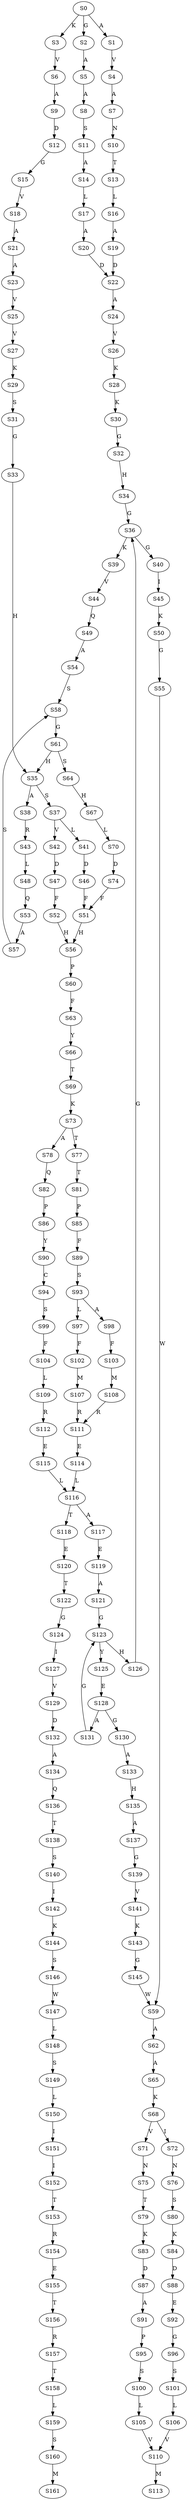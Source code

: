 strict digraph  {
	S0 -> S1 [ label = A ];
	S0 -> S2 [ label = G ];
	S0 -> S3 [ label = K ];
	S1 -> S4 [ label = V ];
	S2 -> S5 [ label = A ];
	S3 -> S6 [ label = V ];
	S4 -> S7 [ label = A ];
	S5 -> S8 [ label = A ];
	S6 -> S9 [ label = A ];
	S7 -> S10 [ label = N ];
	S8 -> S11 [ label = S ];
	S9 -> S12 [ label = D ];
	S10 -> S13 [ label = T ];
	S11 -> S14 [ label = A ];
	S12 -> S15 [ label = G ];
	S13 -> S16 [ label = L ];
	S14 -> S17 [ label = L ];
	S15 -> S18 [ label = V ];
	S16 -> S19 [ label = A ];
	S17 -> S20 [ label = A ];
	S18 -> S21 [ label = A ];
	S19 -> S22 [ label = D ];
	S20 -> S22 [ label = D ];
	S21 -> S23 [ label = A ];
	S22 -> S24 [ label = A ];
	S23 -> S25 [ label = V ];
	S24 -> S26 [ label = V ];
	S25 -> S27 [ label = V ];
	S26 -> S28 [ label = K ];
	S27 -> S29 [ label = K ];
	S28 -> S30 [ label = K ];
	S29 -> S31 [ label = S ];
	S30 -> S32 [ label = G ];
	S31 -> S33 [ label = G ];
	S32 -> S34 [ label = H ];
	S33 -> S35 [ label = H ];
	S34 -> S36 [ label = G ];
	S35 -> S37 [ label = S ];
	S35 -> S38 [ label = A ];
	S36 -> S39 [ label = K ];
	S36 -> S40 [ label = G ];
	S37 -> S41 [ label = L ];
	S37 -> S42 [ label = V ];
	S38 -> S43 [ label = R ];
	S39 -> S44 [ label = V ];
	S40 -> S45 [ label = I ];
	S41 -> S46 [ label = D ];
	S42 -> S47 [ label = D ];
	S43 -> S48 [ label = L ];
	S44 -> S49 [ label = Q ];
	S45 -> S50 [ label = K ];
	S46 -> S51 [ label = F ];
	S47 -> S52 [ label = F ];
	S48 -> S53 [ label = Q ];
	S49 -> S54 [ label = A ];
	S50 -> S55 [ label = G ];
	S51 -> S56 [ label = H ];
	S52 -> S56 [ label = H ];
	S53 -> S57 [ label = A ];
	S54 -> S58 [ label = S ];
	S55 -> S59 [ label = W ];
	S56 -> S60 [ label = P ];
	S57 -> S58 [ label = S ];
	S58 -> S61 [ label = G ];
	S59 -> S62 [ label = A ];
	S60 -> S63 [ label = F ];
	S61 -> S35 [ label = H ];
	S61 -> S64 [ label = S ];
	S62 -> S65 [ label = A ];
	S63 -> S66 [ label = Y ];
	S64 -> S67 [ label = H ];
	S65 -> S68 [ label = K ];
	S66 -> S69 [ label = T ];
	S67 -> S70 [ label = L ];
	S68 -> S71 [ label = V ];
	S68 -> S72 [ label = I ];
	S69 -> S73 [ label = K ];
	S70 -> S74 [ label = D ];
	S71 -> S75 [ label = N ];
	S72 -> S76 [ label = N ];
	S73 -> S77 [ label = T ];
	S73 -> S78 [ label = A ];
	S74 -> S51 [ label = F ];
	S75 -> S79 [ label = T ];
	S76 -> S80 [ label = S ];
	S77 -> S81 [ label = T ];
	S78 -> S82 [ label = Q ];
	S79 -> S83 [ label = K ];
	S80 -> S84 [ label = K ];
	S81 -> S85 [ label = P ];
	S82 -> S86 [ label = P ];
	S83 -> S87 [ label = D ];
	S84 -> S88 [ label = D ];
	S85 -> S89 [ label = F ];
	S86 -> S90 [ label = Y ];
	S87 -> S91 [ label = A ];
	S88 -> S92 [ label = E ];
	S89 -> S93 [ label = S ];
	S90 -> S94 [ label = C ];
	S91 -> S95 [ label = P ];
	S92 -> S96 [ label = G ];
	S93 -> S97 [ label = L ];
	S93 -> S98 [ label = A ];
	S94 -> S99 [ label = S ];
	S95 -> S100 [ label = S ];
	S96 -> S101 [ label = S ];
	S97 -> S102 [ label = F ];
	S98 -> S103 [ label = F ];
	S99 -> S104 [ label = F ];
	S100 -> S105 [ label = L ];
	S101 -> S106 [ label = L ];
	S102 -> S107 [ label = M ];
	S103 -> S108 [ label = M ];
	S104 -> S109 [ label = L ];
	S105 -> S110 [ label = V ];
	S106 -> S110 [ label = V ];
	S107 -> S111 [ label = R ];
	S108 -> S111 [ label = R ];
	S109 -> S112 [ label = R ];
	S110 -> S113 [ label = M ];
	S111 -> S114 [ label = E ];
	S112 -> S115 [ label = E ];
	S114 -> S116 [ label = L ];
	S115 -> S116 [ label = L ];
	S116 -> S117 [ label = A ];
	S116 -> S118 [ label = T ];
	S117 -> S119 [ label = E ];
	S118 -> S120 [ label = E ];
	S119 -> S121 [ label = A ];
	S120 -> S122 [ label = T ];
	S121 -> S123 [ label = G ];
	S122 -> S124 [ label = G ];
	S123 -> S125 [ label = Y ];
	S123 -> S126 [ label = H ];
	S124 -> S127 [ label = I ];
	S125 -> S128 [ label = E ];
	S126 -> S36 [ label = G ];
	S127 -> S129 [ label = V ];
	S128 -> S130 [ label = G ];
	S128 -> S131 [ label = A ];
	S129 -> S132 [ label = D ];
	S130 -> S133 [ label = A ];
	S131 -> S123 [ label = G ];
	S132 -> S134 [ label = A ];
	S133 -> S135 [ label = H ];
	S134 -> S136 [ label = Q ];
	S135 -> S137 [ label = A ];
	S136 -> S138 [ label = T ];
	S137 -> S139 [ label = G ];
	S138 -> S140 [ label = S ];
	S139 -> S141 [ label = V ];
	S140 -> S142 [ label = I ];
	S141 -> S143 [ label = K ];
	S142 -> S144 [ label = K ];
	S143 -> S145 [ label = G ];
	S144 -> S146 [ label = S ];
	S145 -> S59 [ label = W ];
	S146 -> S147 [ label = W ];
	S147 -> S148 [ label = L ];
	S148 -> S149 [ label = S ];
	S149 -> S150 [ label = L ];
	S150 -> S151 [ label = I ];
	S151 -> S152 [ label = I ];
	S152 -> S153 [ label = T ];
	S153 -> S154 [ label = R ];
	S154 -> S155 [ label = E ];
	S155 -> S156 [ label = T ];
	S156 -> S157 [ label = R ];
	S157 -> S158 [ label = T ];
	S158 -> S159 [ label = L ];
	S159 -> S160 [ label = S ];
	S160 -> S161 [ label = M ];
}
